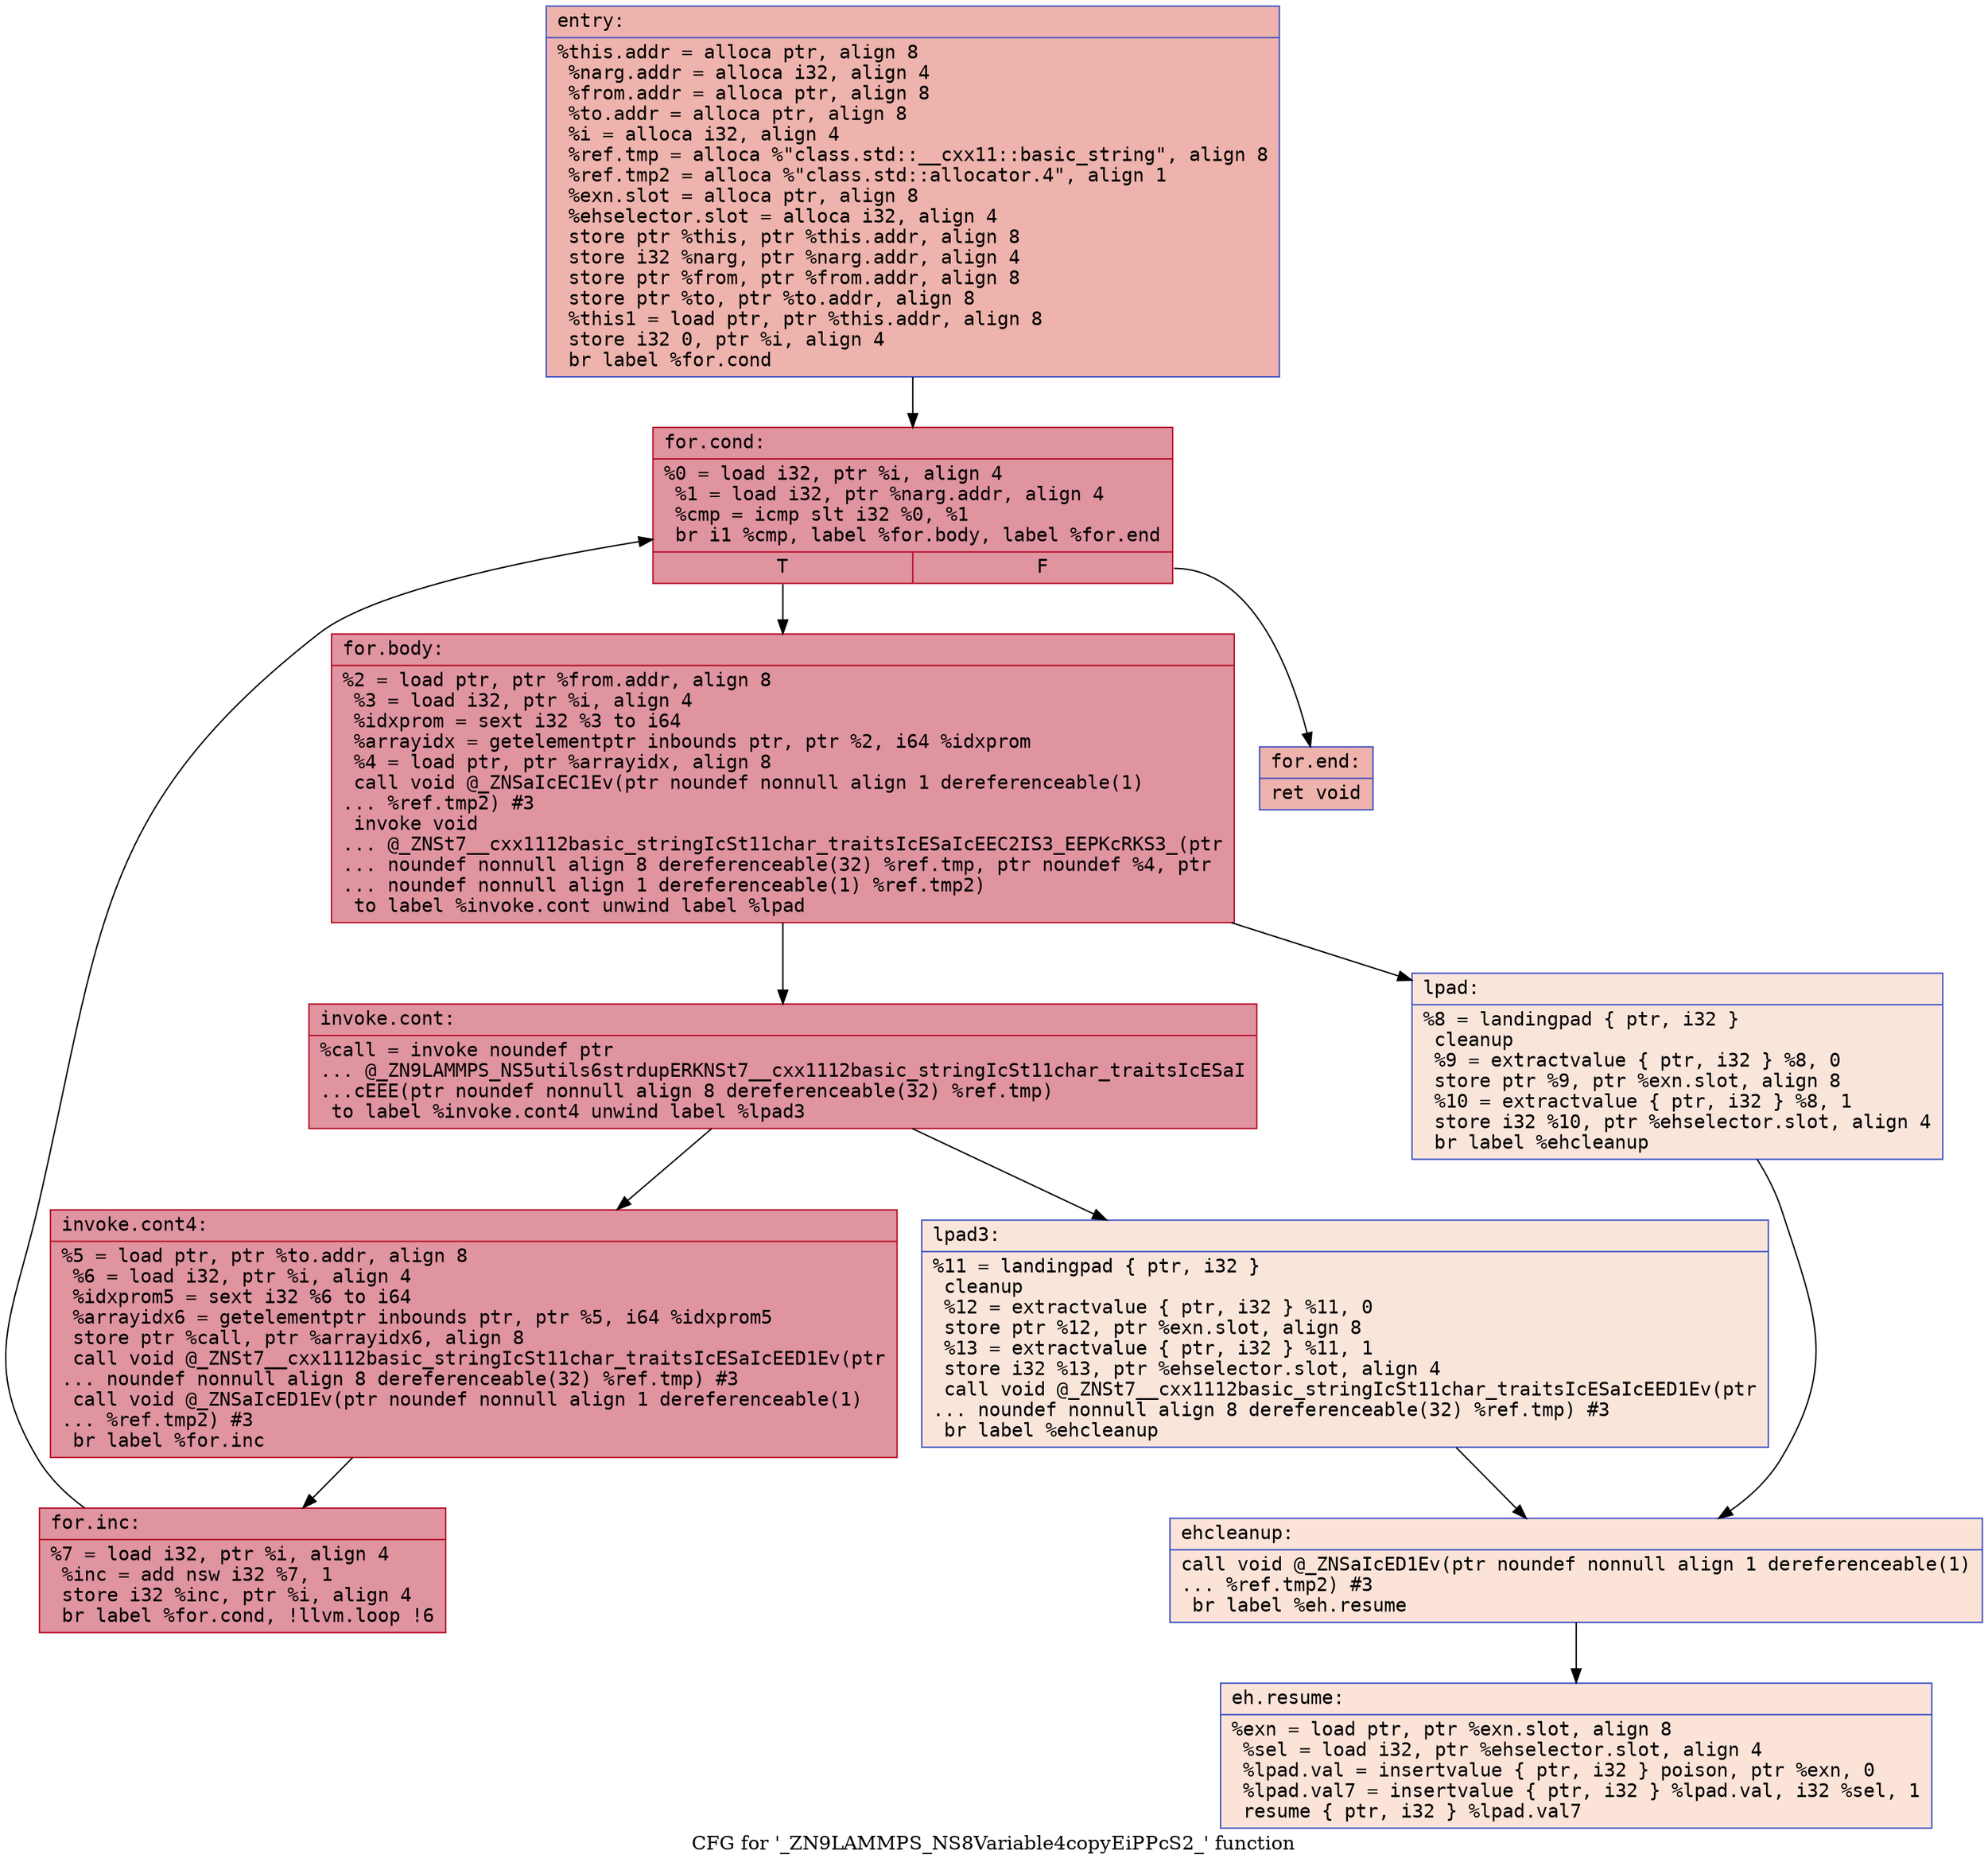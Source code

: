 digraph "CFG for '_ZN9LAMMPS_NS8Variable4copyEiPPcS2_' function" {
	label="CFG for '_ZN9LAMMPS_NS8Variable4copyEiPPcS2_' function";

	Node0x556bfe261bb0 [shape=record,color="#3d50c3ff", style=filled, fillcolor="#d6524470" fontname="Courier",label="{entry:\l|  %this.addr = alloca ptr, align 8\l  %narg.addr = alloca i32, align 4\l  %from.addr = alloca ptr, align 8\l  %to.addr = alloca ptr, align 8\l  %i = alloca i32, align 4\l  %ref.tmp = alloca %\"class.std::__cxx11::basic_string\", align 8\l  %ref.tmp2 = alloca %\"class.std::allocator.4\", align 1\l  %exn.slot = alloca ptr, align 8\l  %ehselector.slot = alloca i32, align 4\l  store ptr %this, ptr %this.addr, align 8\l  store i32 %narg, ptr %narg.addr, align 4\l  store ptr %from, ptr %from.addr, align 8\l  store ptr %to, ptr %to.addr, align 8\l  %this1 = load ptr, ptr %this.addr, align 8\l  store i32 0, ptr %i, align 4\l  br label %for.cond\l}"];
	Node0x556bfe261bb0 -> Node0x556bfe262510[tooltip="entry -> for.cond\nProbability 100.00%" ];
	Node0x556bfe262510 [shape=record,color="#b70d28ff", style=filled, fillcolor="#b70d2870" fontname="Courier",label="{for.cond:\l|  %0 = load i32, ptr %i, align 4\l  %1 = load i32, ptr %narg.addr, align 4\l  %cmp = icmp slt i32 %0, %1\l  br i1 %cmp, label %for.body, label %for.end\l|{<s0>T|<s1>F}}"];
	Node0x556bfe262510:s0 -> Node0x556bfe2627b0[tooltip="for.cond -> for.body\nProbability 96.88%" ];
	Node0x556bfe262510:s1 -> Node0x556bfe262830[tooltip="for.cond -> for.end\nProbability 3.12%" ];
	Node0x556bfe2627b0 [shape=record,color="#b70d28ff", style=filled, fillcolor="#b70d2870" fontname="Courier",label="{for.body:\l|  %2 = load ptr, ptr %from.addr, align 8\l  %3 = load i32, ptr %i, align 4\l  %idxprom = sext i32 %3 to i64\l  %arrayidx = getelementptr inbounds ptr, ptr %2, i64 %idxprom\l  %4 = load ptr, ptr %arrayidx, align 8\l  call void @_ZNSaIcEC1Ev(ptr noundef nonnull align 1 dereferenceable(1)\l... %ref.tmp2) #3\l  invoke void\l... @_ZNSt7__cxx1112basic_stringIcSt11char_traitsIcESaIcEEC2IS3_EEPKcRKS3_(ptr\l... noundef nonnull align 8 dereferenceable(32) %ref.tmp, ptr noundef %4, ptr\l... noundef nonnull align 1 dereferenceable(1) %ref.tmp2)\l          to label %invoke.cont unwind label %lpad\l}"];
	Node0x556bfe2627b0 -> Node0x556bfe262db0[tooltip="for.body -> invoke.cont\nProbability 100.00%" ];
	Node0x556bfe2627b0 -> Node0x556bfe262e30[tooltip="for.body -> lpad\nProbability 0.00%" ];
	Node0x556bfe262db0 [shape=record,color="#b70d28ff", style=filled, fillcolor="#b70d2870" fontname="Courier",label="{invoke.cont:\l|  %call = invoke noundef ptr\l... @_ZN9LAMMPS_NS5utils6strdupERKNSt7__cxx1112basic_stringIcSt11char_traitsIcESaI\l...cEEE(ptr noundef nonnull align 8 dereferenceable(32) %ref.tmp)\l          to label %invoke.cont4 unwind label %lpad3\l}"];
	Node0x556bfe262db0 -> Node0x556bfe262d60[tooltip="invoke.cont -> invoke.cont4\nProbability 100.00%" ];
	Node0x556bfe262db0 -> Node0x556bfe263060[tooltip="invoke.cont -> lpad3\nProbability 0.00%" ];
	Node0x556bfe262d60 [shape=record,color="#b70d28ff", style=filled, fillcolor="#b70d2870" fontname="Courier",label="{invoke.cont4:\l|  %5 = load ptr, ptr %to.addr, align 8\l  %6 = load i32, ptr %i, align 4\l  %idxprom5 = sext i32 %6 to i64\l  %arrayidx6 = getelementptr inbounds ptr, ptr %5, i64 %idxprom5\l  store ptr %call, ptr %arrayidx6, align 8\l  call void @_ZNSt7__cxx1112basic_stringIcSt11char_traitsIcESaIcEED1Ev(ptr\l... noundef nonnull align 8 dereferenceable(32) %ref.tmp) #3\l  call void @_ZNSaIcED1Ev(ptr noundef nonnull align 1 dereferenceable(1)\l... %ref.tmp2) #3\l  br label %for.inc\l}"];
	Node0x556bfe262d60 -> Node0x556bfe2637d0[tooltip="invoke.cont4 -> for.inc\nProbability 100.00%" ];
	Node0x556bfe2637d0 [shape=record,color="#b70d28ff", style=filled, fillcolor="#b70d2870" fontname="Courier",label="{for.inc:\l|  %7 = load i32, ptr %i, align 4\l  %inc = add nsw i32 %7, 1\l  store i32 %inc, ptr %i, align 4\l  br label %for.cond, !llvm.loop !6\l}"];
	Node0x556bfe2637d0 -> Node0x556bfe262510[tooltip="for.inc -> for.cond\nProbability 100.00%" ];
	Node0x556bfe262e30 [shape=record,color="#3d50c3ff", style=filled, fillcolor="#f4c5ad70" fontname="Courier",label="{lpad:\l|  %8 = landingpad \{ ptr, i32 \}\l          cleanup\l  %9 = extractvalue \{ ptr, i32 \} %8, 0\l  store ptr %9, ptr %exn.slot, align 8\l  %10 = extractvalue \{ ptr, i32 \} %8, 1\l  store i32 %10, ptr %ehselector.slot, align 4\l  br label %ehcleanup\l}"];
	Node0x556bfe262e30 -> Node0x556bfe263ed0[tooltip="lpad -> ehcleanup\nProbability 100.00%" ];
	Node0x556bfe263060 [shape=record,color="#3d50c3ff", style=filled, fillcolor="#f4c5ad70" fontname="Courier",label="{lpad3:\l|  %11 = landingpad \{ ptr, i32 \}\l          cleanup\l  %12 = extractvalue \{ ptr, i32 \} %11, 0\l  store ptr %12, ptr %exn.slot, align 8\l  %13 = extractvalue \{ ptr, i32 \} %11, 1\l  store i32 %13, ptr %ehselector.slot, align 4\l  call void @_ZNSt7__cxx1112basic_stringIcSt11char_traitsIcESaIcEED1Ev(ptr\l... noundef nonnull align 8 dereferenceable(32) %ref.tmp) #3\l  br label %ehcleanup\l}"];
	Node0x556bfe263060 -> Node0x556bfe263ed0[tooltip="lpad3 -> ehcleanup\nProbability 100.00%" ];
	Node0x556bfe263ed0 [shape=record,color="#3d50c3ff", style=filled, fillcolor="#f6bfa670" fontname="Courier",label="{ehcleanup:\l|  call void @_ZNSaIcED1Ev(ptr noundef nonnull align 1 dereferenceable(1)\l... %ref.tmp2) #3\l  br label %eh.resume\l}"];
	Node0x556bfe263ed0 -> Node0x556bfe2644f0[tooltip="ehcleanup -> eh.resume\nProbability 100.00%" ];
	Node0x556bfe262830 [shape=record,color="#3d50c3ff", style=filled, fillcolor="#d6524470" fontname="Courier",label="{for.end:\l|  ret void\l}"];
	Node0x556bfe2644f0 [shape=record,color="#3d50c3ff", style=filled, fillcolor="#f6bfa670" fontname="Courier",label="{eh.resume:\l|  %exn = load ptr, ptr %exn.slot, align 8\l  %sel = load i32, ptr %ehselector.slot, align 4\l  %lpad.val = insertvalue \{ ptr, i32 \} poison, ptr %exn, 0\l  %lpad.val7 = insertvalue \{ ptr, i32 \} %lpad.val, i32 %sel, 1\l  resume \{ ptr, i32 \} %lpad.val7\l}"];
}
